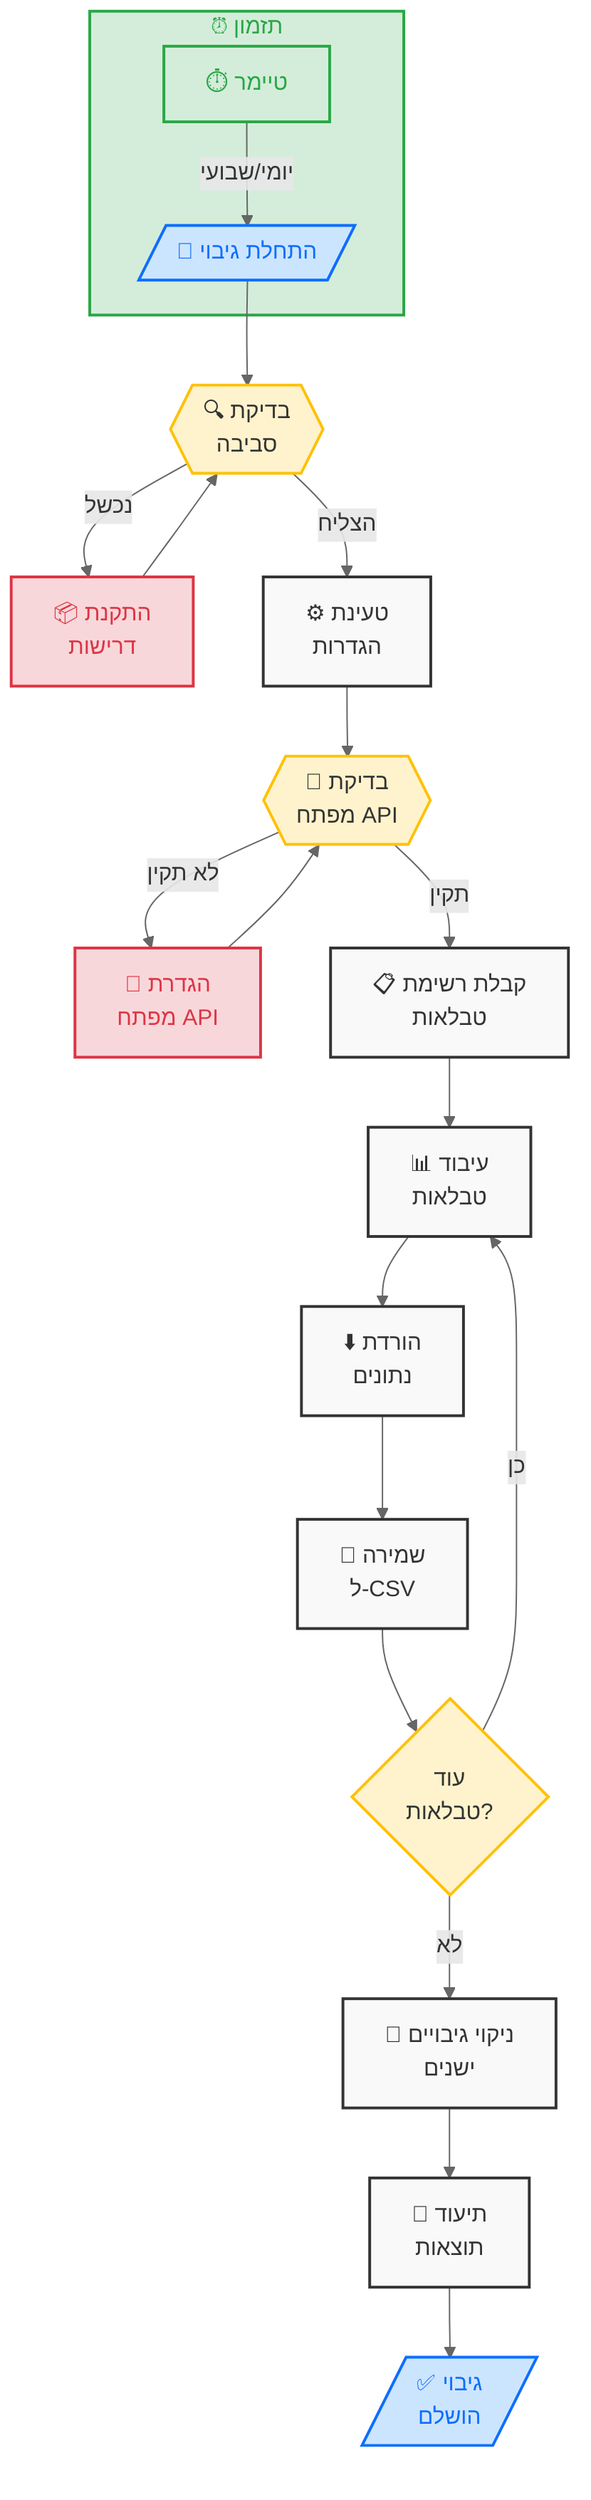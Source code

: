 %%{init: {'theme': 'default', 'themeVariables': { 'fontSize': '16px', 'fontFamily': 'arial', 'primaryColor': '#326ce5', 'primaryTextColor': '#fff', 'primaryBorderColor': '#255db1', 'lineColor': '#666', 'secondaryColor': '#f96', 'tertiaryColor': '#fff' }}}%%
flowchart TD
    classDef default fill:#f9f9f9,stroke:#333,stroke-width:2px,color:#333
    classDef success fill:#d4edda,stroke:#28a745,stroke-width:2px,color:#28a745
    classDef warning fill:#fff3cd,stroke:#ffc107,stroke-width:2px,color:#333
    classDef error fill:#f8d7da,stroke:#dc3545,stroke-width:2px,color:#dc3545
    classDef primary fill:#cce5ff,stroke:#0d6efd,stroke-width:2px,color:#0d6efd
    
    Start[/"🚀 התחלת גיבוי"/] --> EnvCheck{{"🔍 בדיקת<br/>סביבה"}}
    
    EnvCheck -->|נכשל| InstallReq["📦 התקנת<br/>דרישות"]
    InstallReq --> EnvCheck
    
    EnvCheck -->|הצליח| LoadConfig["⚙️ טעינת<br/>הגדרות"]
    
    LoadConfig --> ApiCheck{{"🔑 בדיקת<br/>מפתח API"}}
    ApiCheck -->|לא תקין| SetKey["🔐 הגדרת<br/>מפתח API"]
    SetKey --> ApiCheck
    
    ApiCheck -->|תקין| GetTables["📋 קבלת רשימת<br/>טבלאות"]
    GetTables --> TableLoop["📊 עיבוד<br/>טבלאות"]
    TableLoop --> Download["⬇️ הורדת<br/>נתונים"]
    Download --> SaveCSV["💾 שמירה<br/>ל-CSV"]
    SaveCSV --> MoreTables{"עוד<br/>טבלאות?"}
    
    MoreTables -->|כן| TableLoop
    MoreTables -->|לא| Cleanup["🧹 ניקוי גיבויים<br/>ישנים"]
    
    Cleanup --> Log["📝 תיעוד<br/>תוצאות"]
    Log --> End[/"✅ גיבוי<br/>הושלם"/]
    
    subgraph Schedule ["⏰ תזמון"]
        Timer["⏱️ טיימר"] -->|יומי/שבועי| Start
    end

    class Start,End primary
    class EnvCheck,ApiCheck,MoreTables warning
    class InstallReq,SetKey error
    class LoadConfig,GetTables,TableLoop,Download,SaveCSV,Cleanup,Log default
    class Timer,Schedule success